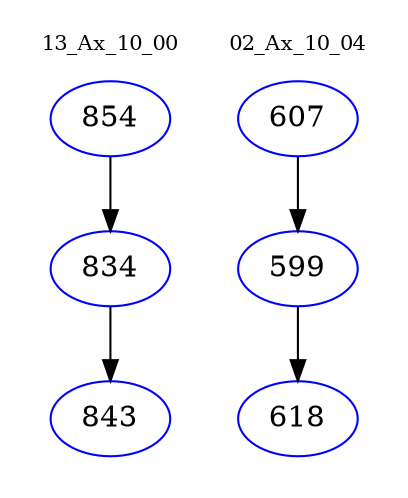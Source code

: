 digraph{
subgraph cluster_0 {
color = white
label = "13_Ax_10_00";
fontsize=10;
T0_854 [label="854", color="blue"]
T0_854 -> T0_834 [color="black"]
T0_834 [label="834", color="blue"]
T0_834 -> T0_843 [color="black"]
T0_843 [label="843", color="blue"]
}
subgraph cluster_1 {
color = white
label = "02_Ax_10_04";
fontsize=10;
T1_607 [label="607", color="blue"]
T1_607 -> T1_599 [color="black"]
T1_599 [label="599", color="blue"]
T1_599 -> T1_618 [color="black"]
T1_618 [label="618", color="blue"]
}
}
